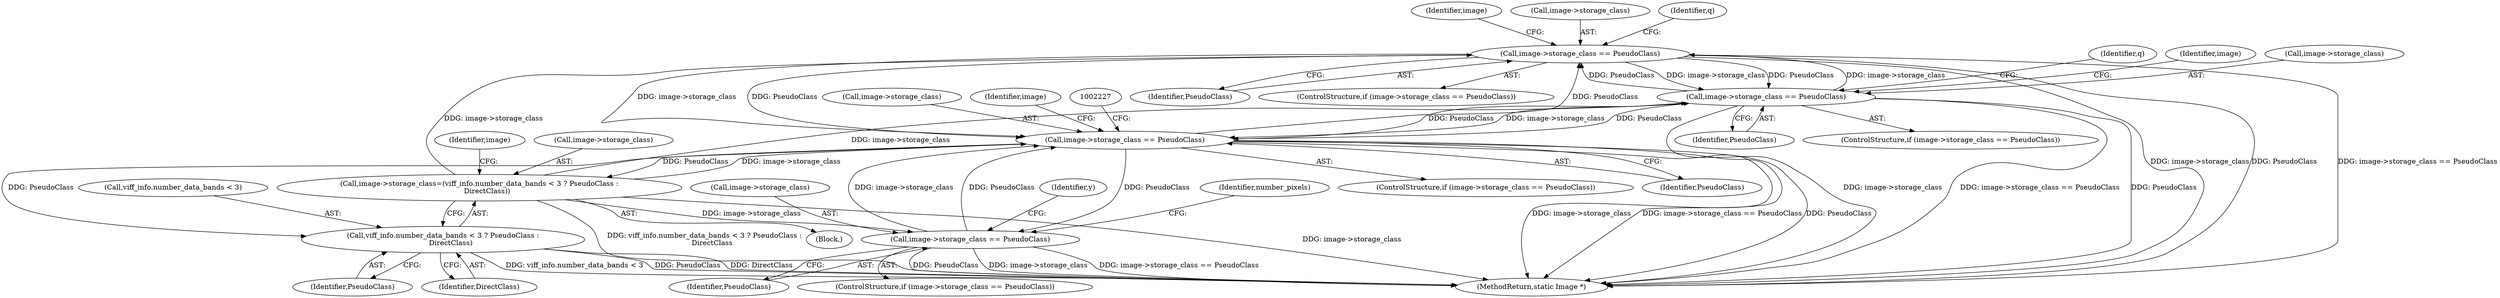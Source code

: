 digraph "0_ImageMagick_134463b926fa965571aa4febd61b810be5e7da05_0@pointer" {
"1001781" [label="(Call,image->storage_class == PseudoClass)"];
"1001864" [label="(Call,image->storage_class == PseudoClass)"];
"1001781" [label="(Call,image->storage_class == PseudoClass)"];
"1001146" [label="(Call,image->storage_class=(viff_info.number_data_bands < 3 ? PseudoClass :\n       DirectClass))"];
"1002221" [label="(Call,image->storage_class == PseudoClass)"];
"1001915" [label="(Call,image->storage_class == PseudoClass)"];
"1001150" [label="(Call,viff_info.number_data_bands < 3 ? PseudoClass :\n       DirectClass)"];
"1001876" [label="(Identifier,q)"];
"1001146" [label="(Call,image->storage_class=(viff_info.number_data_bands < 3 ? PseudoClass :\n       DirectClass))"];
"1001785" [label="(Identifier,PseudoClass)"];
"1001922" [label="(Identifier,y)"];
"1001915" [label="(Call,image->storage_class == PseudoClass)"];
"1001160" [label="(Identifier,image)"];
"1001780" [label="(ControlStructure,if (image->storage_class == PseudoClass))"];
"1001787" [label="(Identifier,image)"];
"1001782" [label="(Call,image->storage_class)"];
"1002221" [label="(Call,image->storage_class == PseudoClass)"];
"1001793" [label="(Identifier,q)"];
"1002222" [label="(Call,image->storage_class)"];
"1002011" [label="(Identifier,number_pixels)"];
"1001864" [label="(Call,image->storage_class == PseudoClass)"];
"1002220" [label="(ControlStructure,if (image->storage_class == PseudoClass))"];
"1001157" [label="(Identifier,DirectClass)"];
"1001147" [label="(Call,image->storage_class)"];
"1001919" [label="(Identifier,PseudoClass)"];
"1001781" [label="(Call,image->storage_class == PseudoClass)"];
"1002225" [label="(Identifier,PseudoClass)"];
"1001914" [label="(ControlStructure,if (image->storage_class == PseudoClass))"];
"1000215" [label="(Block,)"];
"1002340" [label="(MethodReturn,static Image *)"];
"1001151" [label="(Call,viff_info.number_data_bands < 3)"];
"1001150" [label="(Call,viff_info.number_data_bands < 3 ? PseudoClass :\n       DirectClass)"];
"1001916" [label="(Call,image->storage_class)"];
"1002234" [label="(Identifier,image)"];
"1001868" [label="(Identifier,PseudoClass)"];
"1001156" [label="(Identifier,PseudoClass)"];
"1001870" [label="(Identifier,image)"];
"1001863" [label="(ControlStructure,if (image->storage_class == PseudoClass))"];
"1001865" [label="(Call,image->storage_class)"];
"1001781" -> "1001780"  [label="AST: "];
"1001781" -> "1001785"  [label="CFG: "];
"1001782" -> "1001781"  [label="AST: "];
"1001785" -> "1001781"  [label="AST: "];
"1001787" -> "1001781"  [label="CFG: "];
"1001793" -> "1001781"  [label="CFG: "];
"1001781" -> "1002340"  [label="DDG: image->storage_class"];
"1001781" -> "1002340"  [label="DDG: PseudoClass"];
"1001781" -> "1002340"  [label="DDG: image->storage_class == PseudoClass"];
"1001864" -> "1001781"  [label="DDG: image->storage_class"];
"1001864" -> "1001781"  [label="DDG: PseudoClass"];
"1001146" -> "1001781"  [label="DDG: image->storage_class"];
"1002221" -> "1001781"  [label="DDG: PseudoClass"];
"1001781" -> "1001864"  [label="DDG: image->storage_class"];
"1001781" -> "1001864"  [label="DDG: PseudoClass"];
"1001781" -> "1002221"  [label="DDG: image->storage_class"];
"1001781" -> "1002221"  [label="DDG: PseudoClass"];
"1001864" -> "1001863"  [label="AST: "];
"1001864" -> "1001868"  [label="CFG: "];
"1001865" -> "1001864"  [label="AST: "];
"1001868" -> "1001864"  [label="AST: "];
"1001870" -> "1001864"  [label="CFG: "];
"1001876" -> "1001864"  [label="CFG: "];
"1001864" -> "1002340"  [label="DDG: image->storage_class"];
"1001864" -> "1002340"  [label="DDG: image->storage_class == PseudoClass"];
"1001864" -> "1002340"  [label="DDG: PseudoClass"];
"1001146" -> "1001864"  [label="DDG: image->storage_class"];
"1002221" -> "1001864"  [label="DDG: PseudoClass"];
"1001864" -> "1002221"  [label="DDG: image->storage_class"];
"1001864" -> "1002221"  [label="DDG: PseudoClass"];
"1001146" -> "1000215"  [label="AST: "];
"1001146" -> "1001150"  [label="CFG: "];
"1001147" -> "1001146"  [label="AST: "];
"1001150" -> "1001146"  [label="AST: "];
"1001160" -> "1001146"  [label="CFG: "];
"1001146" -> "1002340"  [label="DDG: viff_info.number_data_bands < 3 ? PseudoClass :\n       DirectClass"];
"1001146" -> "1002340"  [label="DDG: image->storage_class"];
"1002221" -> "1001146"  [label="DDG: PseudoClass"];
"1001146" -> "1001915"  [label="DDG: image->storage_class"];
"1001146" -> "1002221"  [label="DDG: image->storage_class"];
"1002221" -> "1002220"  [label="AST: "];
"1002221" -> "1002225"  [label="CFG: "];
"1002222" -> "1002221"  [label="AST: "];
"1002225" -> "1002221"  [label="AST: "];
"1002227" -> "1002221"  [label="CFG: "];
"1002234" -> "1002221"  [label="CFG: "];
"1002221" -> "1002340"  [label="DDG: image->storage_class"];
"1002221" -> "1002340"  [label="DDG: image->storage_class == PseudoClass"];
"1002221" -> "1002340"  [label="DDG: PseudoClass"];
"1002221" -> "1001150"  [label="DDG: PseudoClass"];
"1002221" -> "1001915"  [label="DDG: PseudoClass"];
"1001915" -> "1002221"  [label="DDG: image->storage_class"];
"1001915" -> "1002221"  [label="DDG: PseudoClass"];
"1001915" -> "1001914"  [label="AST: "];
"1001915" -> "1001919"  [label="CFG: "];
"1001916" -> "1001915"  [label="AST: "];
"1001919" -> "1001915"  [label="AST: "];
"1001922" -> "1001915"  [label="CFG: "];
"1002011" -> "1001915"  [label="CFG: "];
"1001915" -> "1002340"  [label="DDG: image->storage_class"];
"1001915" -> "1002340"  [label="DDG: image->storage_class == PseudoClass"];
"1001915" -> "1002340"  [label="DDG: PseudoClass"];
"1001150" -> "1001156"  [label="CFG: "];
"1001150" -> "1001157"  [label="CFG: "];
"1001151" -> "1001150"  [label="AST: "];
"1001156" -> "1001150"  [label="AST: "];
"1001157" -> "1001150"  [label="AST: "];
"1001150" -> "1002340"  [label="DDG: viff_info.number_data_bands < 3"];
"1001150" -> "1002340"  [label="DDG: PseudoClass"];
"1001150" -> "1002340"  [label="DDG: DirectClass"];
}
